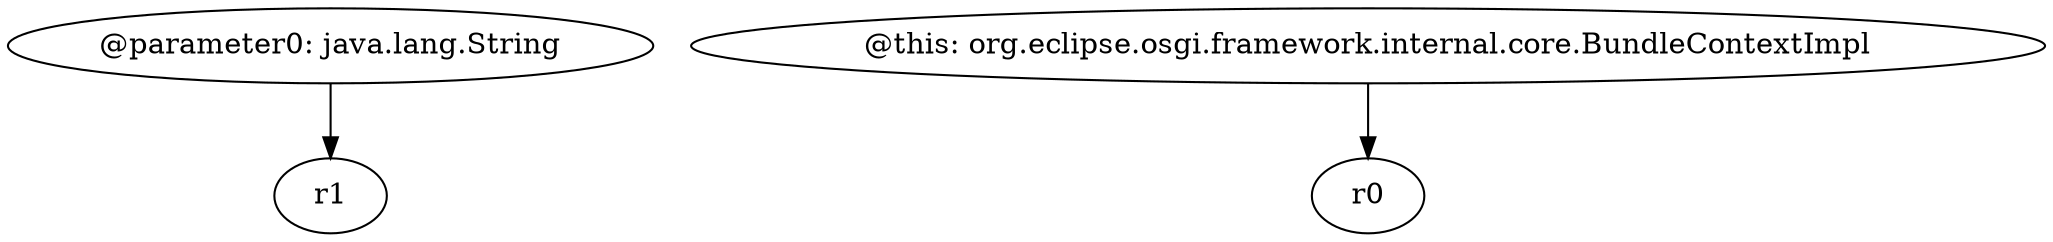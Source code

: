 digraph g {
0[label="@parameter0: java.lang.String"]
1[label="r1"]
0->1[label=""]
2[label="@this: org.eclipse.osgi.framework.internal.core.BundleContextImpl"]
3[label="r0"]
2->3[label=""]
}